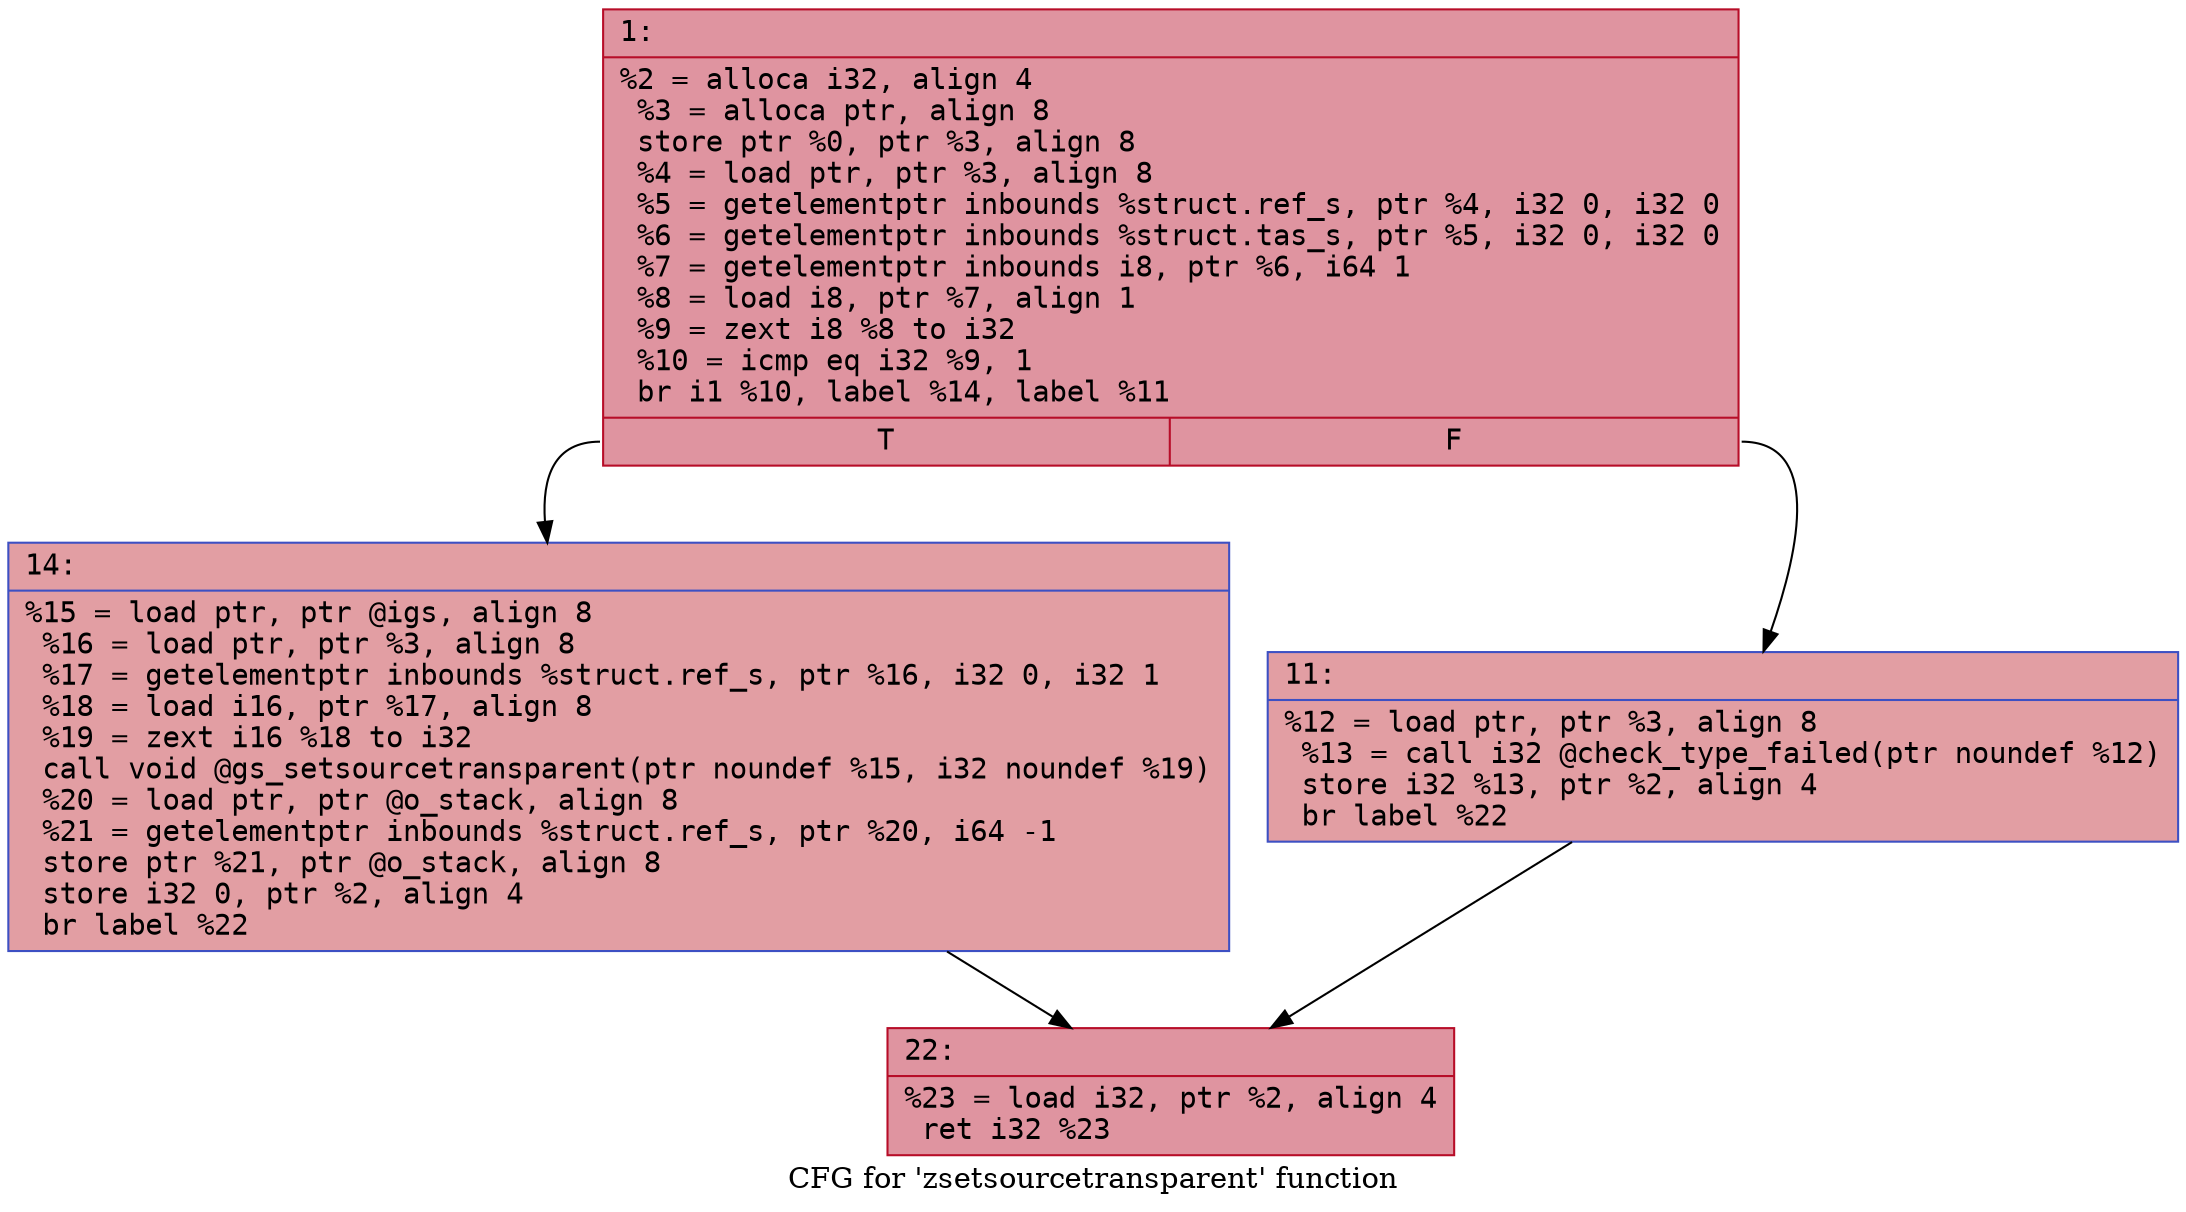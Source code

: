 digraph "CFG for 'zsetsourcetransparent' function" {
	label="CFG for 'zsetsourcetransparent' function";

	Node0x6000003b6b70 [shape=record,color="#b70d28ff", style=filled, fillcolor="#b70d2870" fontname="Courier",label="{1:\l|  %2 = alloca i32, align 4\l  %3 = alloca ptr, align 8\l  store ptr %0, ptr %3, align 8\l  %4 = load ptr, ptr %3, align 8\l  %5 = getelementptr inbounds %struct.ref_s, ptr %4, i32 0, i32 0\l  %6 = getelementptr inbounds %struct.tas_s, ptr %5, i32 0, i32 0\l  %7 = getelementptr inbounds i8, ptr %6, i64 1\l  %8 = load i8, ptr %7, align 1\l  %9 = zext i8 %8 to i32\l  %10 = icmp eq i32 %9, 1\l  br i1 %10, label %14, label %11\l|{<s0>T|<s1>F}}"];
	Node0x6000003b6b70:s0 -> Node0x6000003b6c10[tooltip="1 -> 14\nProbability 50.00%" ];
	Node0x6000003b6b70:s1 -> Node0x6000003b6bc0[tooltip="1 -> 11\nProbability 50.00%" ];
	Node0x6000003b6bc0 [shape=record,color="#3d50c3ff", style=filled, fillcolor="#be242e70" fontname="Courier",label="{11:\l|  %12 = load ptr, ptr %3, align 8\l  %13 = call i32 @check_type_failed(ptr noundef %12)\l  store i32 %13, ptr %2, align 4\l  br label %22\l}"];
	Node0x6000003b6bc0 -> Node0x6000003b6c60[tooltip="11 -> 22\nProbability 100.00%" ];
	Node0x6000003b6c10 [shape=record,color="#3d50c3ff", style=filled, fillcolor="#be242e70" fontname="Courier",label="{14:\l|  %15 = load ptr, ptr @igs, align 8\l  %16 = load ptr, ptr %3, align 8\l  %17 = getelementptr inbounds %struct.ref_s, ptr %16, i32 0, i32 1\l  %18 = load i16, ptr %17, align 8\l  %19 = zext i16 %18 to i32\l  call void @gs_setsourcetransparent(ptr noundef %15, i32 noundef %19)\l  %20 = load ptr, ptr @o_stack, align 8\l  %21 = getelementptr inbounds %struct.ref_s, ptr %20, i64 -1\l  store ptr %21, ptr @o_stack, align 8\l  store i32 0, ptr %2, align 4\l  br label %22\l}"];
	Node0x6000003b6c10 -> Node0x6000003b6c60[tooltip="14 -> 22\nProbability 100.00%" ];
	Node0x6000003b6c60 [shape=record,color="#b70d28ff", style=filled, fillcolor="#b70d2870" fontname="Courier",label="{22:\l|  %23 = load i32, ptr %2, align 4\l  ret i32 %23\l}"];
}
